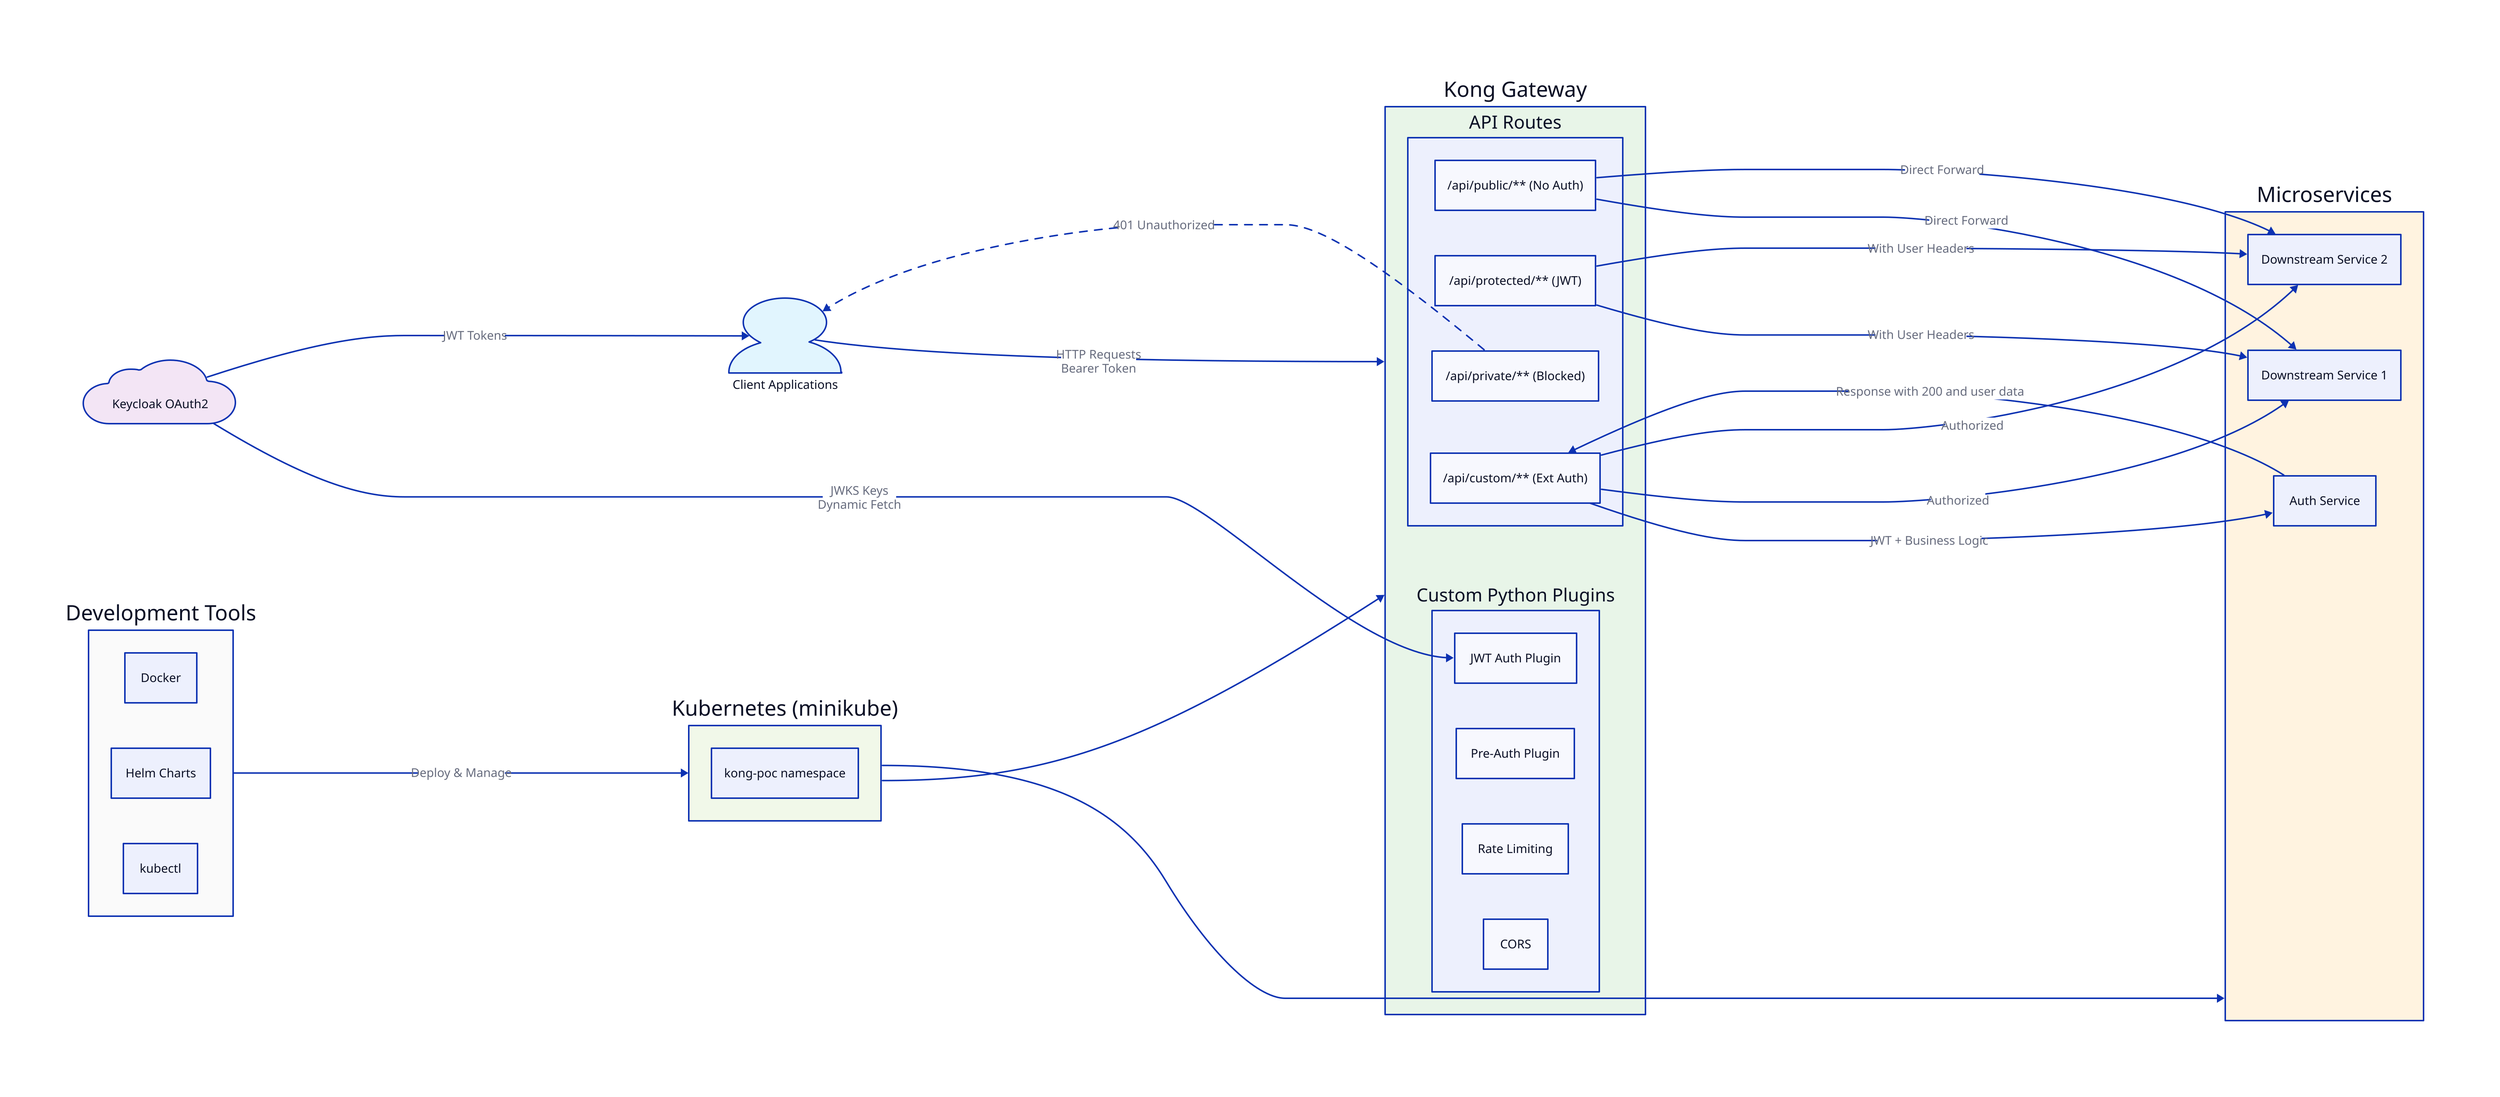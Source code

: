 # Kong API Gateway POC Architecture

direction: right

# External layer
clients: Client Applications {
  shape: person
  style.fill: "#e1f5fe"
}

keycloak: Keycloak OAuth2 {
  shape: cloud
  style.fill: "#f3e5f5"
}

# Kong Gateway layer
kong: Kong Gateway {
  style.fill: "#e8f5e8"

  plugins: Custom Python Plugins {
    jwt_auth: JWT Auth Plugin
    pre_auth: Pre-Auth Plugin
    rate_limit: Rate Limiting
    cors: CORS
  }

  routes: API Routes {
    public: /api/public/** (No Auth)
    protected: /api/protected/** (JWT)
    private: /api/private/** (Blocked)
    custom: /api/custom/** (Ext Auth)
  }
}

# Services layer
services: Microservices {
  style.fill: "#fff3e0"

  auth_svc: Auth Service
  service1: Downstream Service 1
  service2: Downstream Service 2
}

# Kubernetes layer
k8s: Kubernetes (minikube) {
  style.fill: "#f1f8e9"
  namespace: kong-poc namespace
}

# Connections
clients -> kong: HTTP Requests\nBearer Token
keycloak -> kong.plugins.jwt_auth: JWKS Keys\nDynamic Fetch
keycloak -> clients: JWT Tokens

kong.routes.public -> services.service1: Direct Forward
kong.routes.public -> services.service2: Direct Forward

kong.routes.protected -> services.service1: With User Headers
kong.routes.protected -> services.service2: With User Headers

kong.routes.custom -> services.auth_svc: JWT + Business Logic
kong.routes.custom <- services.auth_svc: Response with 200 and user data

kong.routes.custom -> services.service1: Authorized
kong.routes.custom -> services.service2: Authorized

kong.routes.private -> clients: 401 Unauthorized {
  style.stroke-dash: 5
}

# Deployment tools
tools: Development Tools {
  style.fill: "#fafafa"
  docker: Docker
  helm: Helm Charts
  kubectl: kubectl
}

tools -> k8s: Deploy & Manage

# Housing everything in Kubernetes
k8s -> kong
k8s -> services
